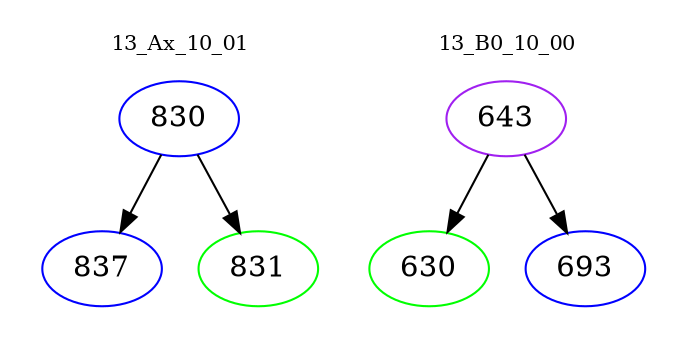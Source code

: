 digraph{
subgraph cluster_0 {
color = white
label = "13_Ax_10_01";
fontsize=10;
T0_830 [label="830", color="blue"]
T0_830 -> T0_837 [color="black"]
T0_837 [label="837", color="blue"]
T0_830 -> T0_831 [color="black"]
T0_831 [label="831", color="green"]
}
subgraph cluster_1 {
color = white
label = "13_B0_10_00";
fontsize=10;
T1_643 [label="643", color="purple"]
T1_643 -> T1_630 [color="black"]
T1_630 [label="630", color="green"]
T1_643 -> T1_693 [color="black"]
T1_693 [label="693", color="blue"]
}
}
